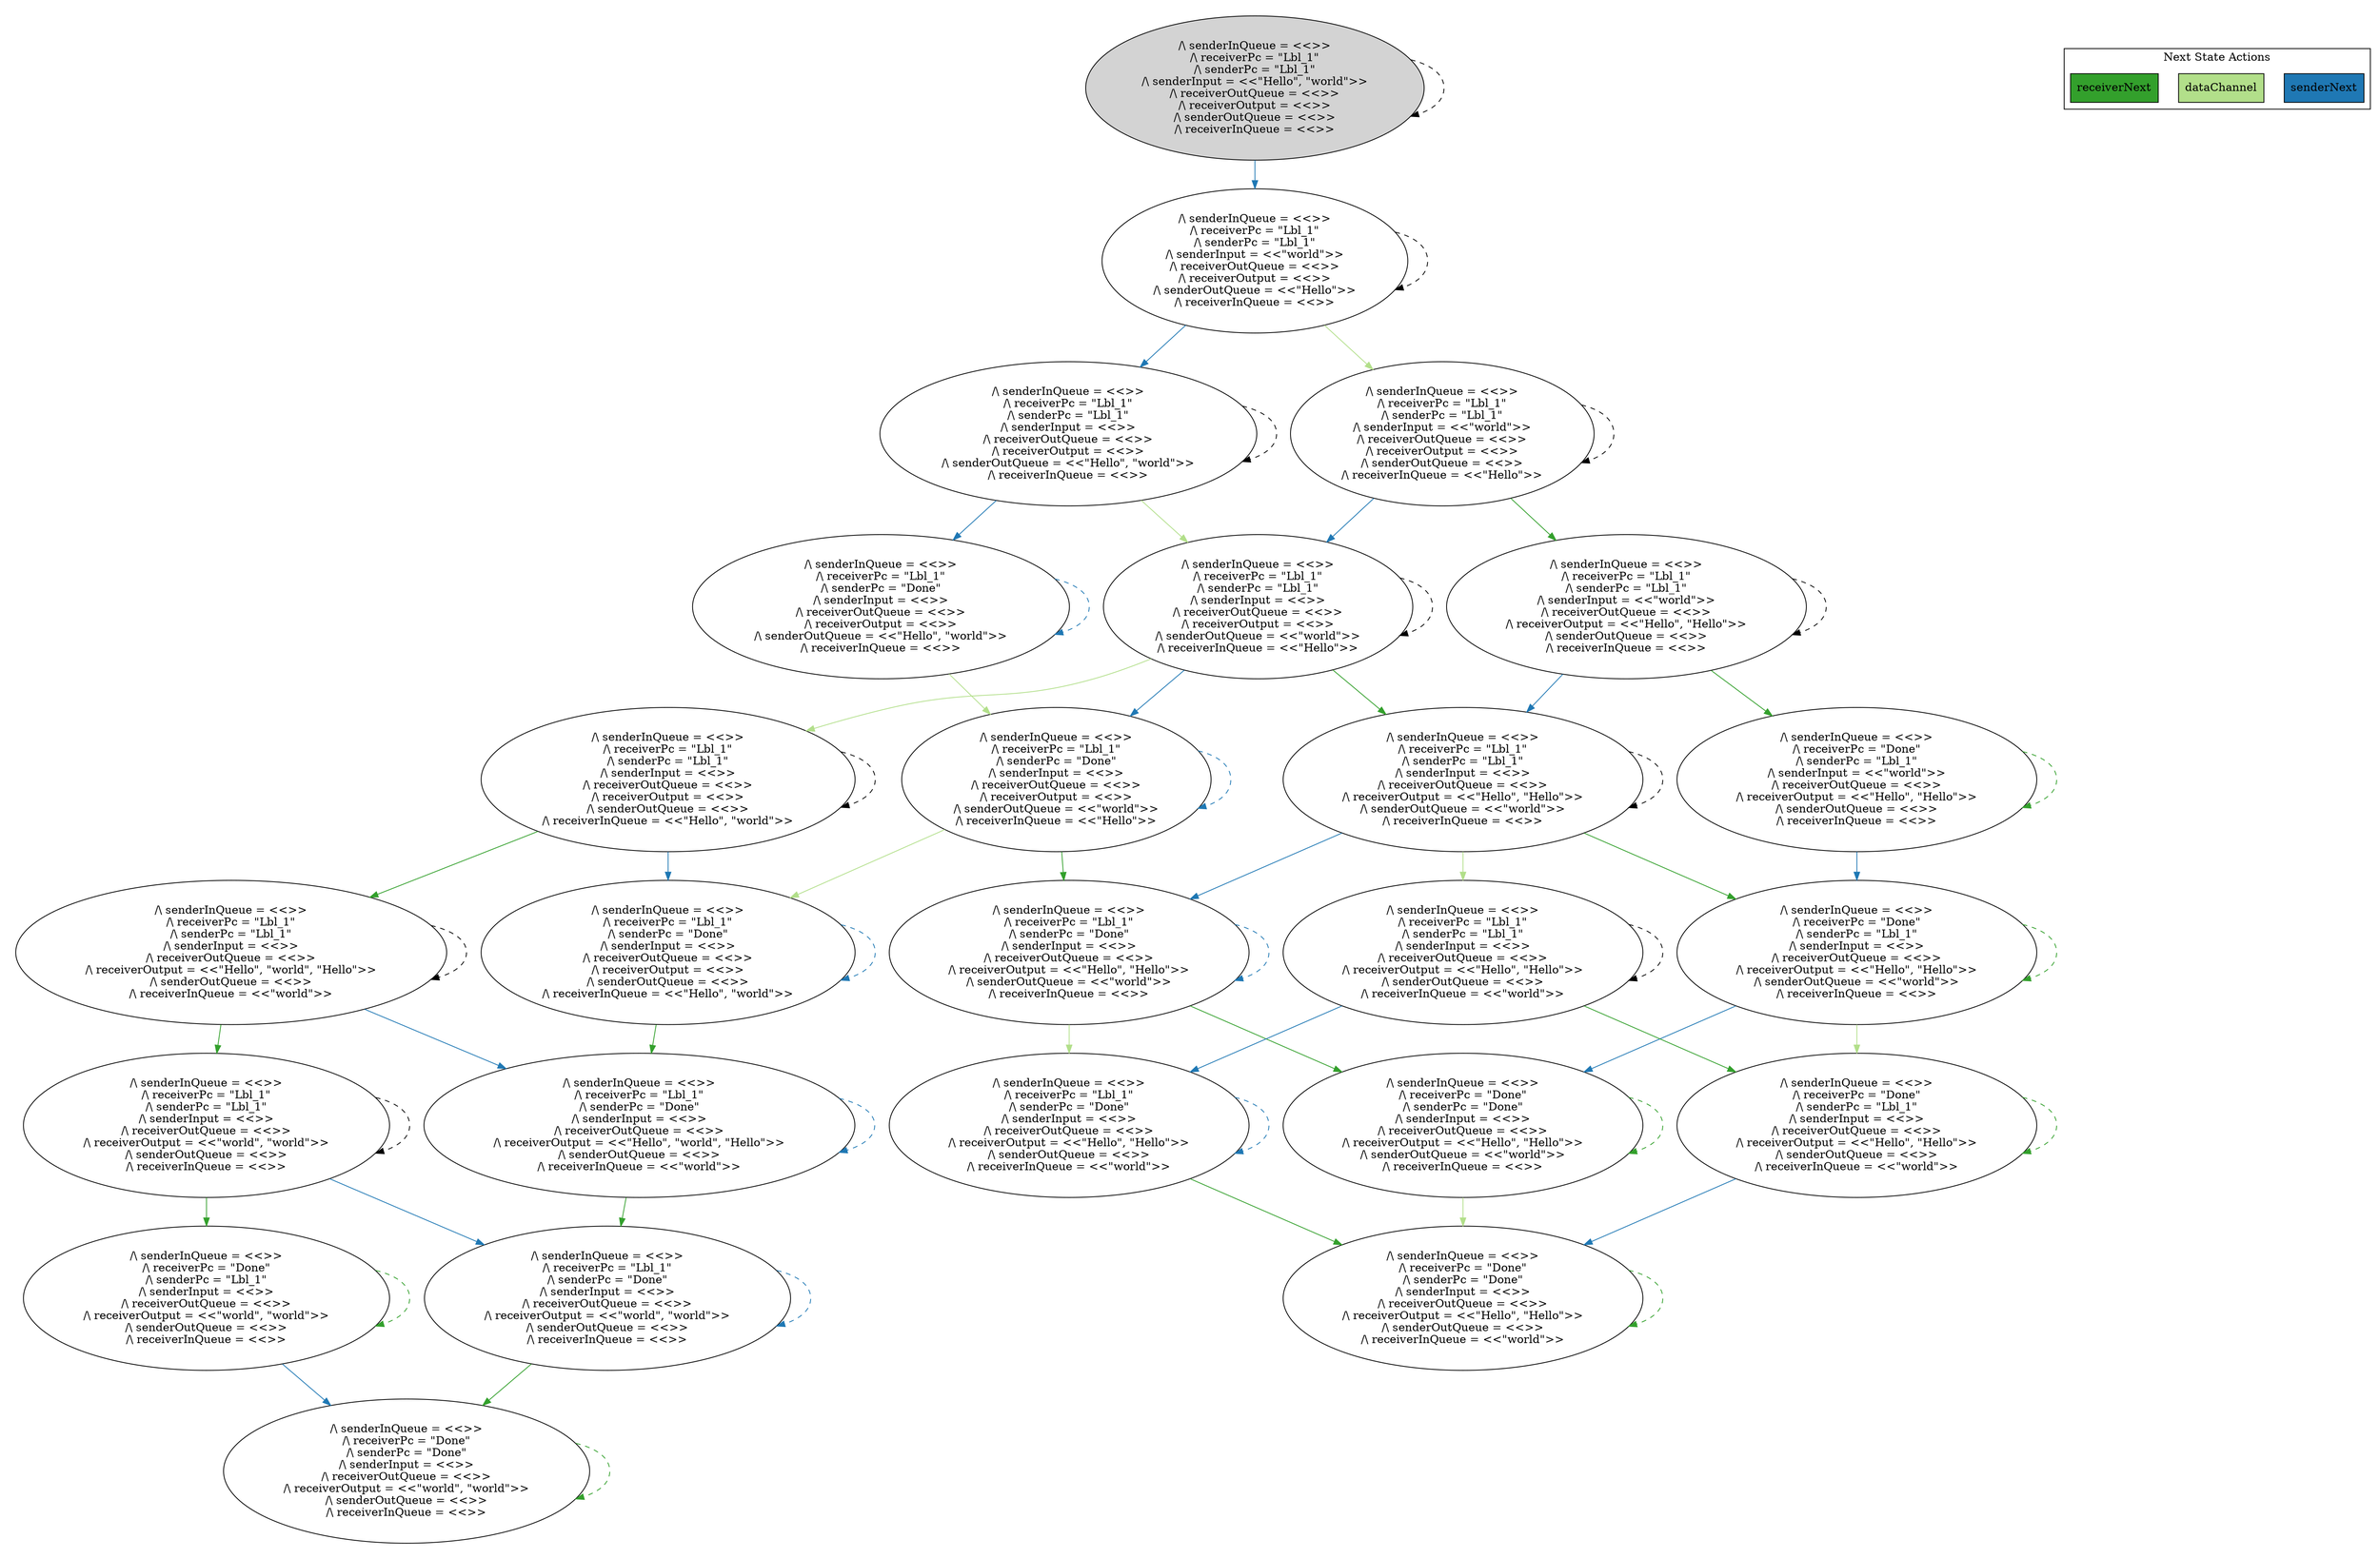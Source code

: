 strict digraph DiskGraph {
edge [colorscheme="paired12"]
nodesep=0.35;
subgraph cluster_graph {
color="white";
-181473253561953594 [label="/\\ senderInQueue = <<>>\n/\\ receiverPc = \"Lbl_1\"\n/\\ senderPc = \"Lbl_1\"\n/\\ senderInput = <<\"Hello\", \"world\">>\n/\\ receiverOutQueue = <<>>\n/\\ receiverOutput = <<>>\n/\\ senderOutQueue = <<>>\n/\\ receiverInQueue = <<>>",style = filled]
-181473253561953594 -> 2219499656452383688 [label="",color="2",fontcolor="2"];
2219499656452383688 [label="/\\ senderInQueue = <<>>\n/\\ receiverPc = \"Lbl_1\"\n/\\ senderPc = \"Lbl_1\"\n/\\ senderInput = <<\"world\">>\n/\\ receiverOutQueue = <<>>\n/\\ receiverOutput = <<>>\n/\\ senderOutQueue = <<\"Hello\">>\n/\\ receiverInQueue = <<>>"];
-181473253561953594 -> -181473253561953594 [style="dashed"];
2219499656452383688 -> 1151648623488276215 [label="",color="2",fontcolor="2"];
1151648623488276215 [label="/\\ senderInQueue = <<>>\n/\\ receiverPc = \"Lbl_1\"\n/\\ senderPc = \"Lbl_1\"\n/\\ senderInput = <<>>\n/\\ receiverOutQueue = <<>>\n/\\ receiverOutput = <<>>\n/\\ senderOutQueue = <<\"Hello\", \"world\">>\n/\\ receiverInQueue = <<>>"];
1151648623488276215 -> 5569522396537393804 [label="",color="2",fontcolor="2"];
5569522396537393804 [label="/\\ senderInQueue = <<>>\n/\\ receiverPc = \"Lbl_1\"\n/\\ senderPc = \"Done\"\n/\\ senderInput = <<>>\n/\\ receiverOutQueue = <<>>\n/\\ receiverOutput = <<>>\n/\\ senderOutQueue = <<\"Hello\", \"world\">>\n/\\ receiverInQueue = <<>>"];
2219499656452383688 -> -511357811448335506 [label="",color="3",fontcolor="3"];
-511357811448335506 [label="/\\ senderInQueue = <<>>\n/\\ receiverPc = \"Lbl_1\"\n/\\ senderPc = \"Lbl_1\"\n/\\ senderInput = <<\"world\">>\n/\\ receiverOutQueue = <<>>\n/\\ receiverOutput = <<>>\n/\\ senderOutQueue = <<>>\n/\\ receiverInQueue = <<\"Hello\">>"];
2219499656452383688 -> -511357811448335506 [label="",color="3",fontcolor="3"];
2219499656452383688 -> 2219499656452383688 [style="dashed"];
5569522396537393804 -> 5569522396537393804 [label="",color="2",fontcolor="2"];
5569522396537393804 -> -7610750458457732785 [label="",color="3",fontcolor="3"];
-7610750458457732785 [label="/\\ senderInQueue = <<>>\n/\\ receiverPc = \"Lbl_1\"\n/\\ senderPc = \"Done\"\n/\\ senderInput = <<>>\n/\\ receiverOutQueue = <<>>\n/\\ receiverOutput = <<>>\n/\\ senderOutQueue = <<\"world\">>\n/\\ receiverInQueue = <<\"Hello\">>"];
5569522396537393804 -> -7610750458457732785 [label="",color="3",fontcolor="3"];
5569522396537393804 -> 5569522396537393804 [style="dashed"];
-511357811448335506 -> -3111776759287395020 [label="",color="2",fontcolor="2"];
-511357811448335506 -> -4208726238958023342 [label="",color="4",fontcolor="4"];
-4208726238958023342 [label="/\\ senderInQueue = <<>>\n/\\ receiverPc = \"Lbl_1\"\n/\\ senderPc = \"Lbl_1\"\n/\\ senderInput = <<\"world\">>\n/\\ receiverOutQueue = <<>>\n/\\ receiverOutput = <<\"Hello\", \"Hello\">>\n/\\ senderOutQueue = <<>>\n/\\ receiverInQueue = <<>>"];
-511357811448335506 -> -511357811448335506 [style="dashed"];
1151648623488276215 -> -3111776759287395020 [label="",color="3",fontcolor="3"];
-3111776759287395020 [label="/\\ senderInQueue = <<>>\n/\\ receiverPc = \"Lbl_1\"\n/\\ senderPc = \"Lbl_1\"\n/\\ senderInput = <<>>\n/\\ receiverOutQueue = <<>>\n/\\ receiverOutput = <<>>\n/\\ senderOutQueue = <<\"world\">>\n/\\ receiverInQueue = <<\"Hello\">>"];
-7610750458457732785 -> -7610750458457732785 [label="",color="2",fontcolor="2"];
1151648623488276215 -> -3111776759287395020 [label="",color="3",fontcolor="3"];
-7610750458457732785 -> 6847026310269544544 [label="",color="4",fontcolor="4"];
6847026310269544544 [label="/\\ senderInQueue = <<>>\n/\\ receiverPc = \"Lbl_1\"\n/\\ senderPc = \"Done\"\n/\\ senderInput = <<>>\n/\\ receiverOutQueue = <<>>\n/\\ receiverOutput = <<\"Hello\", \"Hello\">>\n/\\ senderOutQueue = <<\"world\">>\n/\\ receiverInQueue = <<>>"];
1151648623488276215 -> 1151648623488276215 [style="dashed"];
-4208726238958023342 -> 2899600546252158269 [label="",color="2",fontcolor="2"];
2899600546252158269 [label="/\\ senderInQueue = <<>>\n/\\ receiverPc = \"Lbl_1\"\n/\\ senderPc = \"Lbl_1\"\n/\\ senderInput = <<>>\n/\\ receiverOutQueue = <<>>\n/\\ receiverOutput = <<\"Hello\", \"Hello\">>\n/\\ senderOutQueue = <<\"world\">>\n/\\ receiverInQueue = <<>>"];
-4208726238958023342 -> 4115235401140406147 [label="",color="4",fontcolor="4"];
4115235401140406147 [label="/\\ senderInQueue = <<>>\n/\\ receiverPc = \"Done\"\n/\\ senderPc = \"Lbl_1\"\n/\\ senderInput = <<\"world\">>\n/\\ receiverOutQueue = <<>>\n/\\ receiverOutput = <<\"Hello\", \"Hello\">>\n/\\ senderOutQueue = <<>>\n/\\ receiverInQueue = <<>>"];
-4208726238958023342 -> -4208726238958023342 [style="dashed"];
-3111776759287395020 -> -7610750458457732785 [label="",color="2",fontcolor="2"];
-3111776759287395020 -> 2899600546252158269 [label="",color="4",fontcolor="4"];
-3111776759287395020 -> -6141513226296790987 [label="",color="3",fontcolor="3"];
-6141513226296790987 [label="/\\ senderInQueue = <<>>\n/\\ receiverPc = \"Lbl_1\"\n/\\ senderPc = \"Lbl_1\"\n/\\ senderInput = <<>>\n/\\ receiverOutQueue = <<>>\n/\\ receiverOutput = <<>>\n/\\ senderOutQueue = <<>>\n/\\ receiverInQueue = <<\"Hello\", \"world\">>"];
-3111776759287395020 -> -6141513226296790987 [label="",color="3",fontcolor="3"];
-3111776759287395020 -> -3111776759287395020 [style="dashed"];
-7610750458457732785 -> -1696336380578171826 [label="",color="3",fontcolor="3"];
-1696336380578171826 [label="/\\ senderInQueue = <<>>\n/\\ receiverPc = \"Lbl_1\"\n/\\ senderPc = \"Done\"\n/\\ senderInput = <<>>\n/\\ receiverOutQueue = <<>>\n/\\ receiverOutput = <<>>\n/\\ senderOutQueue = <<>>\n/\\ receiverInQueue = <<\"Hello\", \"world\">>"];
6847026310269544544 -> 6847026310269544544 [label="",color="2",fontcolor="2"];
-7610750458457732785 -> -1696336380578171826 [label="",color="3",fontcolor="3"];
6847026310269544544 -> -5897106389152225991 [label="",color="4",fontcolor="4"];
-5897106389152225991 [label="/\\ senderInQueue = <<>>\n/\\ receiverPc = \"Done\"\n/\\ senderPc = \"Done\"\n/\\ senderInput = <<>>\n/\\ receiverOutQueue = <<>>\n/\\ receiverOutput = <<\"Hello\", \"Hello\">>\n/\\ senderOutQueue = <<\"world\">>\n/\\ receiverInQueue = <<>>"];
-7610750458457732785 -> -7610750458457732785 [style="dashed"];
6847026310269544544 -> 935167644546716911 [label="",color="3",fontcolor="3"];
935167644546716911 [label="/\\ senderInQueue = <<>>\n/\\ receiverPc = \"Lbl_1\"\n/\\ senderPc = \"Done\"\n/\\ senderInput = <<>>\n/\\ receiverOutQueue = <<>>\n/\\ receiverOutput = <<\"Hello\", \"Hello\">>\n/\\ senderOutQueue = <<>>\n/\\ receiverInQueue = <<\"world\">>"];
2899600546252158269 -> 6847026310269544544 [label="",color="2",fontcolor="2"];
2899600546252158269 -> -3119118403751641108 [label="",color="4",fontcolor="4"];
-3119118403751641108 [label="/\\ senderInQueue = <<>>\n/\\ receiverPc = \"Done\"\n/\\ senderPc = \"Lbl_1\"\n/\\ senderInput = <<>>\n/\\ receiverOutQueue = <<>>\n/\\ receiverOutput = <<\"Hello\", \"Hello\">>\n/\\ senderOutQueue = <<\"world\">>\n/\\ receiverInQueue = <<>>"];
2899600546252158269 -> 8917856753532045746 [label="",color="3",fontcolor="3"];
8917856753532045746 [label="/\\ senderInQueue = <<>>\n/\\ receiverPc = \"Lbl_1\"\n/\\ senderPc = \"Lbl_1\"\n/\\ senderInput = <<>>\n/\\ receiverOutQueue = <<>>\n/\\ receiverOutput = <<\"Hello\", \"Hello\">>\n/\\ senderOutQueue = <<>>\n/\\ receiverInQueue = <<\"world\">>"];
2899600546252158269 -> 8917856753532045746 [label="",color="3",fontcolor="3"];
2899600546252158269 -> 2899600546252158269 [style="dashed"];
4115235401140406147 -> -3119118403751641108 [label="",color="2",fontcolor="2"];
4115235401140406147 -> 4115235401140406147 [label="",color="4",fontcolor="4"];
4115235401140406147 -> 4115235401140406147 [style="dashed"];
-6141513226296790987 -> -1696336380578171826 [label="",color="2",fontcolor="2"];
-6141513226296790987 -> -7620660338074885862 [label="",color="4",fontcolor="4"];
-7620660338074885862 [label="/\\ senderInQueue = <<>>\n/\\ receiverPc = \"Lbl_1\"\n/\\ senderPc = \"Lbl_1\"\n/\\ senderInput = <<>>\n/\\ receiverOutQueue = <<>>\n/\\ receiverOutput = <<\"Hello\", \"world\", \"Hello\">>\n/\\ senderOutQueue = <<>>\n/\\ receiverInQueue = <<\"world\">>"];
-6141513226296790987 -> -6141513226296790987 [style="dashed"];
-1696336380578171826 -> -1696336380578171826 [label="",color="2",fontcolor="2"];
-1696336380578171826 -> -1627288337664987168 [label="",color="4",fontcolor="4"];
-1627288337664987168 [label="/\\ senderInQueue = <<>>\n/\\ receiverPc = \"Lbl_1\"\n/\\ senderPc = \"Done\"\n/\\ senderInput = <<>>\n/\\ receiverOutQueue = <<>>\n/\\ receiverOutput = <<\"Hello\", \"world\", \"Hello\">>\n/\\ senderOutQueue = <<>>\n/\\ receiverInQueue = <<\"world\">>"];
6847026310269544544 -> 935167644546716911 [label="",color="3",fontcolor="3"];
6847026310269544544 -> 6847026310269544544 [style="dashed"];
-1696336380578171826 -> -1696336380578171826 [style="dashed"];
-5897106389152225991 -> -5897106389152225991 [label="",color="2",fontcolor="2"];
-5897106389152225991 -> -5897106389152225991 [label="",color="4",fontcolor="4"];
-5897106389152225991 -> -155760279972554314 [label="",color="3",fontcolor="3"];
-155760279972554314 [label="/\\ senderInQueue = <<>>\n/\\ receiverPc = \"Done\"\n/\\ senderPc = \"Done\"\n/\\ senderInput = <<>>\n/\\ receiverOutQueue = <<>>\n/\\ receiverOutput = <<\"Hello\", \"Hello\">>\n/\\ senderOutQueue = <<>>\n/\\ receiverInQueue = <<\"world\">>"];
-5897106389152225991 -> -155760279972554314 [label="",color="3",fontcolor="3"];
-5897106389152225991 -> -5897106389152225991 [style="dashed"];
935167644546716911 -> 935167644546716911 [label="",color="2",fontcolor="2"];
-3119118403751641108 -> -5897106389152225991 [label="",color="2",fontcolor="2"];
935167644546716911 -> -155760279972554314 [label="",color="4",fontcolor="4"];
-3119118403751641108 -> -3119118403751641108 [label="",color="4",fontcolor="4"];
935167644546716911 -> 935167644546716911 [style="dashed"];
-3119118403751641108 -> -8698334944662650013 [label="",color="3",fontcolor="3"];
-8698334944662650013 [label="/\\ senderInQueue = <<>>\n/\\ receiverPc = \"Done\"\n/\\ senderPc = \"Lbl_1\"\n/\\ senderInput = <<>>\n/\\ receiverOutQueue = <<>>\n/\\ receiverOutput = <<\"Hello\", \"Hello\">>\n/\\ senderOutQueue = <<>>\n/\\ receiverInQueue = <<\"world\">>"];
-3119118403751641108 -> -8698334944662650013 [label="",color="3",fontcolor="3"];
8917856753532045746 -> 935167644546716911 [label="",color="2",fontcolor="2"];
-3119118403751641108 -> -3119118403751641108 [style="dashed"];
8917856753532045746 -> -8698334944662650013 [label="",color="4",fontcolor="4"];
8917856753532045746 -> 8917856753532045746 [style="dashed"];
-7620660338074885862 -> -1627288337664987168 [label="",color="2",fontcolor="2"];
-7620660338074885862 -> 9142306431910041515 [label="",color="4",fontcolor="4"];
9142306431910041515 [label="/\\ senderInQueue = <<>>\n/\\ receiverPc = \"Lbl_1\"\n/\\ senderPc = \"Lbl_1\"\n/\\ senderInput = <<>>\n/\\ receiverOutQueue = <<>>\n/\\ receiverOutput = <<\"world\", \"world\">>\n/\\ senderOutQueue = <<>>\n/\\ receiverInQueue = <<>>"];
-1627288337664987168 -> -1627288337664987168 [label="",color="2",fontcolor="2"];
-7620660338074885862 -> -7620660338074885862 [style="dashed"];
-155760279972554314 -> -155760279972554314 [label="",color="2",fontcolor="2"];
-1627288337664987168 -> 4354538892614161360 [label="",color="4",fontcolor="4"];
4354538892614161360 [label="/\\ senderInQueue = <<>>\n/\\ receiverPc = \"Lbl_1\"\n/\\ senderPc = \"Done\"\n/\\ senderInput = <<>>\n/\\ receiverOutQueue = <<>>\n/\\ receiverOutput = <<\"world\", \"world\">>\n/\\ senderOutQueue = <<>>\n/\\ receiverInQueue = <<>>"];
-155760279972554314 -> -155760279972554314 [label="",color="4",fontcolor="4"];
-1627288337664987168 -> -1627288337664987168 [style="dashed"];
-155760279972554314 -> -155760279972554314 [style="dashed"];
-8698334944662650013 -> -155760279972554314 [label="",color="2",fontcolor="2"];
9142306431910041515 -> 4354538892614161360 [label="",color="2",fontcolor="2"];
-8698334944662650013 -> -8698334944662650013 [label="",color="4",fontcolor="4"];
9142306431910041515 -> 6587087999147526797 [label="",color="4",fontcolor="4"];
6587087999147526797 [label="/\\ senderInQueue = <<>>\n/\\ receiverPc = \"Done\"\n/\\ senderPc = \"Lbl_1\"\n/\\ senderInput = <<>>\n/\\ receiverOutQueue = <<>>\n/\\ receiverOutput = <<\"world\", \"world\">>\n/\\ senderOutQueue = <<>>\n/\\ receiverInQueue = <<>>"];
-8698334944662650013 -> -8698334944662650013 [style="dashed"];
9142306431910041515 -> 9142306431910041515 [style="dashed"];
4354538892614161360 -> 4354538892614161360 [label="",color="2",fontcolor="2"];
4354538892614161360 -> 1848944896497812521 [label="",color="4",fontcolor="4"];
4354538892614161360 -> 4354538892614161360 [style="dashed"];
6587087999147526797 -> 1848944896497812521 [label="",color="2",fontcolor="2"];
1848944896497812521 [label="/\\ senderInQueue = <<>>\n/\\ receiverPc = \"Done\"\n/\\ senderPc = \"Done\"\n/\\ senderInput = <<>>\n/\\ receiverOutQueue = <<>>\n/\\ receiverOutput = <<\"world\", \"world\">>\n/\\ senderOutQueue = <<>>\n/\\ receiverInQueue = <<>>"];
6587087999147526797 -> 6587087999147526797 [label="",color="4",fontcolor="4"];
6587087999147526797 -> 6587087999147526797 [style="dashed"];
1848944896497812521 -> 1848944896497812521 [label="",color="2",fontcolor="2"];
1848944896497812521 -> 1848944896497812521 [label="",color="4",fontcolor="4"];
1848944896497812521 -> 1848944896497812521 [style="dashed"];
{rank = same; -181473253561953594;}
{rank = same; 2219499656452383688;}
{rank = same; 1151648623488276215;-511357811448335506;}
{rank = same; -4208726238958023342;-3111776759287395020;5569522396537393804;}
{rank = same; 4115235401140406147;-6141513226296790987;2899600546252158269;-7610750458457732785;}
{rank = same; -3119118403751641108;-1696336380578171826;-7620660338074885862;6847026310269544544;8917856753532045746;}
{rank = same; 9142306431910041515;935167644546716911;-8698334944662650013;-1627288337664987168;-5897106389152225991;}
{rank = same; 4354538892614161360;-155760279972554314;6587087999147526797;}
{rank = same; 1848944896497812521;}
}
subgraph cluster_legend {graph[style=bold];label = "Next State Actions" style="solid"
node [ labeljust="l",colorscheme="paired12",style=filled,shape=record ]
senderNext [label="senderNext",fillcolor=2]
dataChannel [label="dataChannel",fillcolor=3]
receiverNext [label="receiverNext",fillcolor=4]
}}